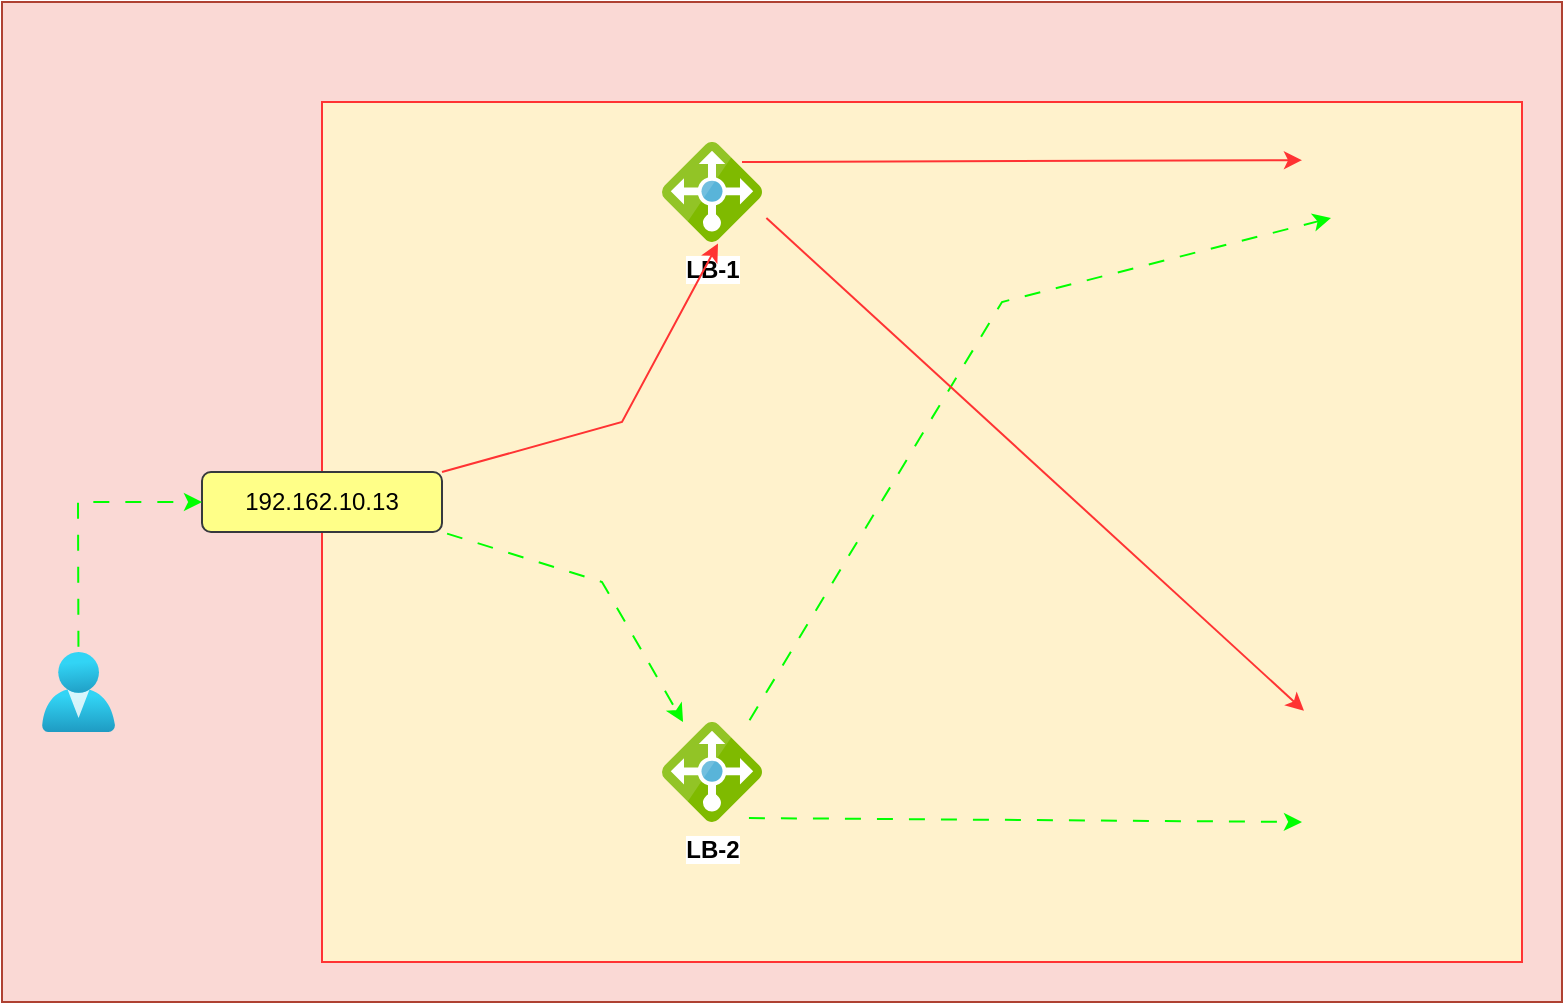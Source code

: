 <mxfile version="23.1.6" type="google">
  <diagram name="Page-1" id="9Z_W_5t_fnRGTTbJc7b7">
    <mxGraphModel dx="1050" dy="522" grid="1" gridSize="10" guides="1" tooltips="1" connect="1" arrows="1" fold="1" page="1" pageScale="1" pageWidth="827" pageHeight="1169" math="0" shadow="0">
      <root>
        <mxCell id="0" />
        <mxCell id="1" parent="0" />
        <mxCell id="vYdw9N9ly6--Ky2GH8_B-1" value="" style="rounded=0;whiteSpace=wrap;html=1;hachureGap=4;fillColor=#fad9d5;strokeColor=#ae4132;" vertex="1" parent="1">
          <mxGeometry x="20" y="130" width="780" height="500" as="geometry" />
        </mxCell>
        <mxCell id="vYdw9N9ly6--Ky2GH8_B-8" value="" style="image;aspect=fixed;html=1;points=[];align=center;fontSize=12;image=img/lib/azure2/identity/Users.svg;" vertex="1" parent="1">
          <mxGeometry x="40" y="455" width="36.57" height="40" as="geometry" />
        </mxCell>
        <mxCell id="vYdw9N9ly6--Ky2GH8_B-9" value="" style="rounded=0;whiteSpace=wrap;html=1;fillColor=#fff2cc;strokeColor=#FF3333;resizeHeight=0;imageAspect=1;" vertex="1" parent="1">
          <mxGeometry x="180" y="180" width="600" height="430" as="geometry" />
        </mxCell>
        <mxCell id="vYdw9N9ly6--Ky2GH8_B-10" value="&lt;b&gt;LB-2&lt;/b&gt;" style="image;sketch=0;aspect=fixed;html=1;points=[];align=center;fontSize=12;image=img/lib/mscae/Load_Balancer_feature.svg;" vertex="1" parent="1">
          <mxGeometry x="350" y="490" width="50" height="50" as="geometry" />
        </mxCell>
        <mxCell id="vYdw9N9ly6--Ky2GH8_B-11" value="&lt;b&gt;LB-1&lt;/b&gt;" style="image;sketch=0;aspect=fixed;html=1;points=[];align=center;fontSize=12;image=img/lib/mscae/Load_Balancer_feature.svg;" vertex="1" parent="1">
          <mxGeometry x="350" y="200" width="50" height="50" as="geometry" />
        </mxCell>
        <mxCell id="vYdw9N9ly6--Ky2GH8_B-12" value="192.162.10.13" style="rounded=1;whiteSpace=wrap;html=1;fillColor=#ffff88;strokeColor=#36393d;" vertex="1" parent="1">
          <mxGeometry x="120" y="365" width="120" height="30" as="geometry" />
        </mxCell>
        <mxCell id="vYdw9N9ly6--Ky2GH8_B-14" value="" style="shape=image;html=1;verticalAlign=top;verticalLabelPosition=bottom;labelBackgroundColor=#ffffff;imageAspect=0;aspect=fixed;image=https://cdn2.iconfinder.com/data/icons/whcompare-isometric-web-hosting-servers/50/web-browser-on-laptop-128.png" vertex="1" parent="1">
          <mxGeometry x="670" y="180" width="58" height="58" as="geometry" />
        </mxCell>
        <mxCell id="vYdw9N9ly6--Ky2GH8_B-15" value="" style="shape=image;html=1;verticalAlign=top;verticalLabelPosition=bottom;labelBackgroundColor=#ffffff;imageAspect=0;aspect=fixed;image=https://cdn2.iconfinder.com/data/icons/whcompare-isometric-web-hosting-servers/50/web-browser-on-laptop-128.png" vertex="1" parent="1">
          <mxGeometry x="670" y="482" width="58" height="58" as="geometry" />
        </mxCell>
        <mxCell id="vYdw9N9ly6--Ky2GH8_B-20" value="" style="endArrow=classic;html=1;rounded=0;entryX=0.25;entryY=1;entryDx=0;entryDy=0;exitX=0.848;exitY=0.028;exitDx=0;exitDy=0;exitPerimeter=0;strokeColor=#00FF00;flowAnimation=1;" edge="1" parent="1" source="vYdw9N9ly6--Ky2GH8_B-10" target="vYdw9N9ly6--Ky2GH8_B-14">
          <mxGeometry width="50" height="50" relative="1" as="geometry">
            <mxPoint x="400" y="490" as="sourcePoint" />
            <mxPoint x="650" y="259" as="targetPoint" />
            <Array as="points">
              <mxPoint x="520" y="280" />
            </Array>
          </mxGeometry>
        </mxCell>
        <mxCell id="vYdw9N9ly6--Ky2GH8_B-21" value="" style="endArrow=classic;html=1;rounded=0;exitX=0.816;exitY=0.96;exitDx=0;exitDy=0;exitPerimeter=0;entryX=0;entryY=1;entryDx=0;entryDy=0;fillColor=#cdeb8b;strokeColor=#00FF00;flowAnimation=1;" edge="1" parent="1" source="vYdw9N9ly6--Ky2GH8_B-10" target="vYdw9N9ly6--Ky2GH8_B-15">
          <mxGeometry width="50" height="50" relative="1" as="geometry">
            <mxPoint x="390" y="400" as="sourcePoint" />
            <mxPoint x="440" y="350" as="targetPoint" />
          </mxGeometry>
        </mxCell>
        <mxCell id="vYdw9N9ly6--Ky2GH8_B-23" value="" style="endArrow=classic;html=1;rounded=0;exitX=1;exitY=1;exitDx=0;exitDy=0;strokeColor=#00FF00;flowAnimation=1;" edge="1" parent="1" source="vYdw9N9ly6--Ky2GH8_B-12" target="vYdw9N9ly6--Ky2GH8_B-10">
          <mxGeometry width="50" height="50" relative="1" as="geometry">
            <mxPoint x="390" y="400" as="sourcePoint" />
            <mxPoint x="440" y="350" as="targetPoint" />
            <Array as="points">
              <mxPoint x="320" y="420" />
            </Array>
          </mxGeometry>
        </mxCell>
        <mxCell id="vYdw9N9ly6--Ky2GH8_B-24" value="" style="endArrow=classic;html=1;rounded=0;entryX=0;entryY=0.5;entryDx=0;entryDy=0;strokeColor=#00FF00;flowAnimation=1;" edge="1" parent="1" source="vYdw9N9ly6--Ky2GH8_B-8" target="vYdw9N9ly6--Ky2GH8_B-12">
          <mxGeometry width="50" height="50" relative="1" as="geometry">
            <mxPoint x="390" y="400" as="sourcePoint" />
            <mxPoint x="440" y="350" as="targetPoint" />
            <Array as="points">
              <mxPoint x="58" y="380" />
            </Array>
          </mxGeometry>
        </mxCell>
        <mxCell id="vYdw9N9ly6--Ky2GH8_B-25" value="" style="endArrow=classic;html=1;rounded=0;exitX=1;exitY=0;exitDx=0;exitDy=0;entryX=0.56;entryY=1.016;entryDx=0;entryDy=0;entryPerimeter=0;strokeColor=#FF3333;" edge="1" parent="1" source="vYdw9N9ly6--Ky2GH8_B-12" target="vYdw9N9ly6--Ky2GH8_B-11">
          <mxGeometry width="50" height="50" relative="1" as="geometry">
            <mxPoint x="390" y="400" as="sourcePoint" />
            <mxPoint x="440" y="350" as="targetPoint" />
            <Array as="points">
              <mxPoint x="330" y="340" />
            </Array>
          </mxGeometry>
        </mxCell>
        <mxCell id="vYdw9N9ly6--Ky2GH8_B-26" value="" style="endArrow=classic;html=1;rounded=0;strokeColor=#FF3333;" edge="1" parent="1" target="vYdw9N9ly6--Ky2GH8_B-14">
          <mxGeometry width="50" height="50" relative="1" as="geometry">
            <mxPoint x="390" y="210" as="sourcePoint" />
            <mxPoint x="440" y="350" as="targetPoint" />
          </mxGeometry>
        </mxCell>
        <mxCell id="vYdw9N9ly6--Ky2GH8_B-27" value="" style="endArrow=classic;html=1;rounded=0;exitX=1.024;exitY=0.76;exitDx=0;exitDy=0;exitPerimeter=0;strokeColor=#FF3333;" edge="1" parent="1">
          <mxGeometry relative="1" as="geometry">
            <mxPoint x="402.2" y="238" as="sourcePoint" />
            <mxPoint x="671" y="484.415" as="targetPoint" />
          </mxGeometry>
        </mxCell>
      </root>
    </mxGraphModel>
  </diagram>
</mxfile>

